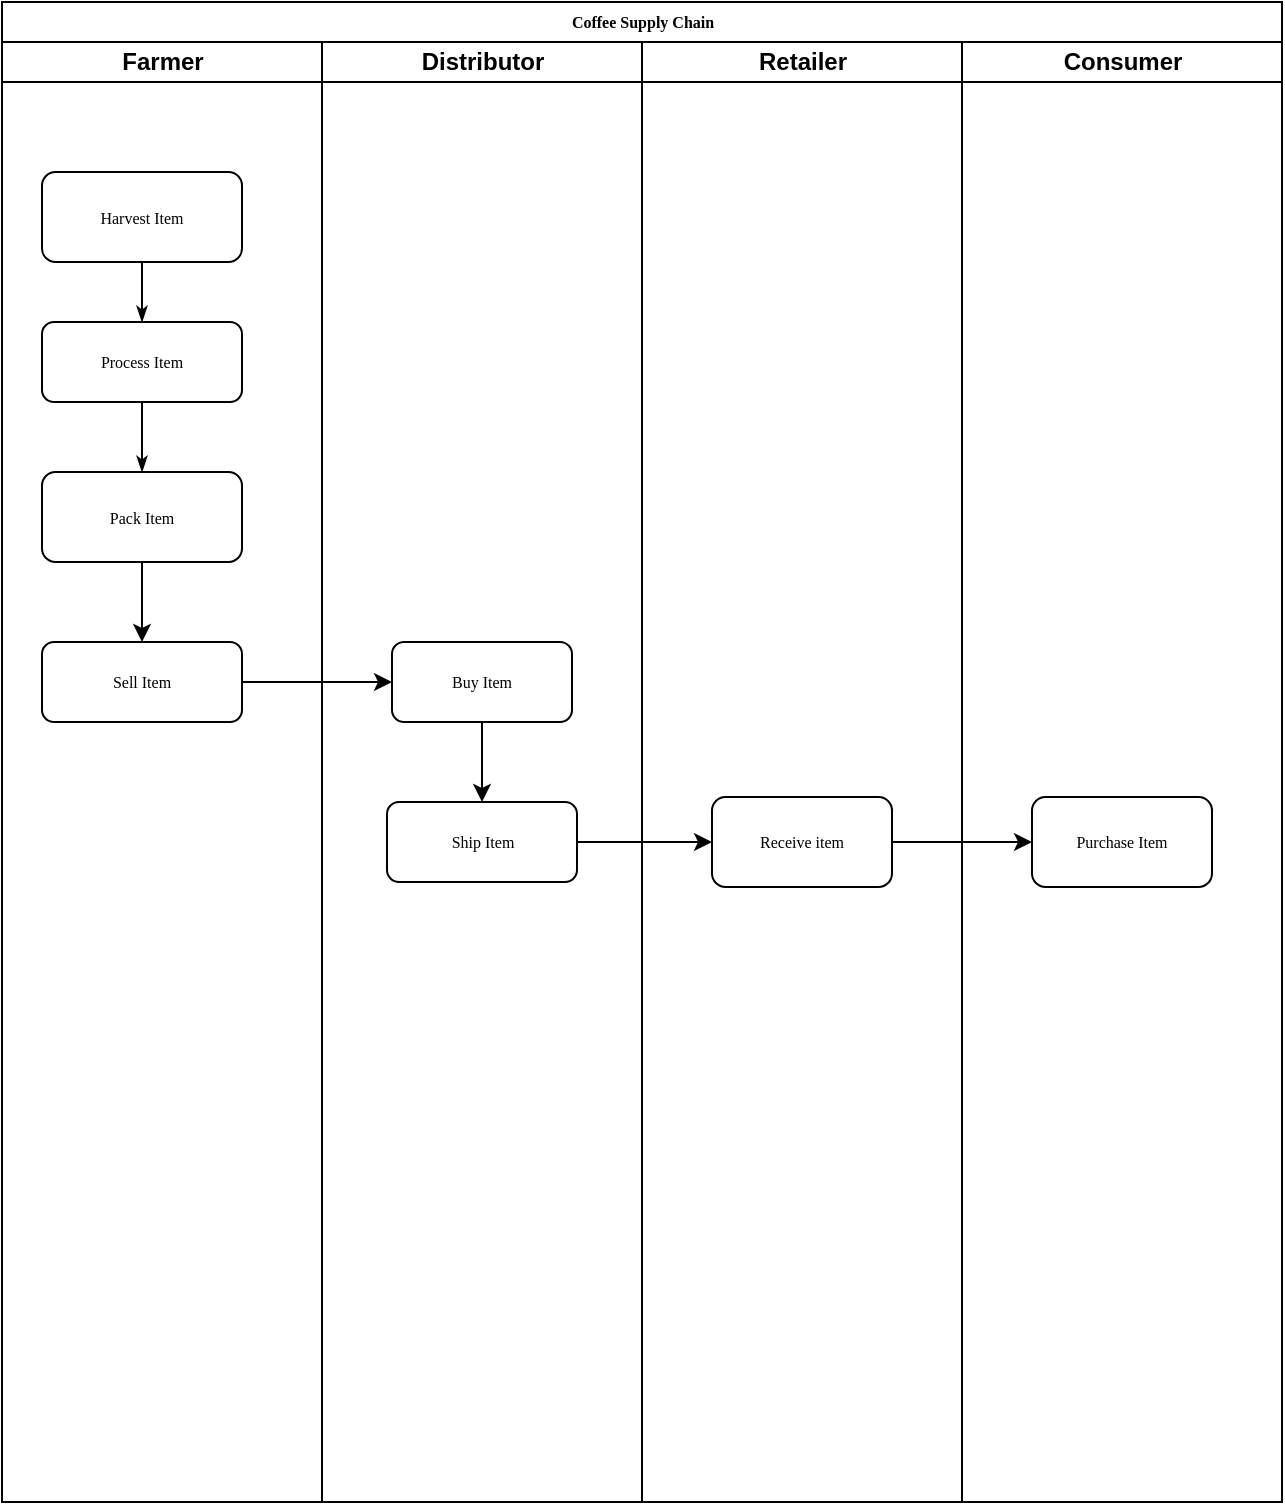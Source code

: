 <mxfile version="14.6.9" type="device"><diagram name="Page-1" id="74e2e168-ea6b-b213-b513-2b3c1d86103e"><mxGraphModel dx="1426" dy="826" grid="1" gridSize="10" guides="1" tooltips="1" connect="1" arrows="1" fold="1" page="1" pageScale="1" pageWidth="1100" pageHeight="850" background="#ffffff" math="0" shadow="0"><root><mxCell id="0"/><mxCell id="1" parent="0"/><mxCell id="77e6c97f196da883-1" value="Coffee Supply Chain" style="swimlane;html=1;childLayout=stackLayout;startSize=20;rounded=0;shadow=0;labelBackgroundColor=none;strokeWidth=1;fontFamily=Verdana;fontSize=8;align=center;" parent="1" vertex="1"><mxGeometry x="220" y="40" width="640" height="750" as="geometry"/></mxCell><mxCell id="77e6c97f196da883-2" value="Farmer" style="swimlane;html=1;startSize=20;" parent="77e6c97f196da883-1" vertex="1"><mxGeometry y="20" width="160" height="730" as="geometry"/></mxCell><mxCell id="77e6c97f196da883-8" value="Harvest Item" style="rounded=1;whiteSpace=wrap;html=1;shadow=0;labelBackgroundColor=none;strokeWidth=1;fontFamily=Verdana;fontSize=8;align=center;" parent="77e6c97f196da883-2" vertex="1"><mxGeometry x="20" y="65" width="100" height="45" as="geometry"/></mxCell><mxCell id="77e6c97f196da883-9" value="Pack Item" style="rounded=1;whiteSpace=wrap;html=1;shadow=0;labelBackgroundColor=none;strokeWidth=1;fontFamily=Verdana;fontSize=8;align=center;" parent="77e6c97f196da883-2" vertex="1"><mxGeometry x="20" y="215" width="100" height="45" as="geometry"/></mxCell><mxCell id="77e6c97f196da883-11" value="Process Item" style="rounded=1;whiteSpace=wrap;html=1;shadow=0;labelBackgroundColor=none;strokeWidth=1;fontFamily=Verdana;fontSize=8;align=center;" parent="77e6c97f196da883-2" vertex="1"><mxGeometry x="20" y="140" width="100" height="40" as="geometry"/></mxCell><mxCell id="77e6c97f196da883-26" style="edgeStyle=orthogonalEdgeStyle;rounded=1;html=1;labelBackgroundColor=none;startArrow=none;startFill=0;startSize=5;endArrow=classicThin;endFill=1;endSize=5;jettySize=auto;orthogonalLoop=1;strokeWidth=1;fontFamily=Verdana;fontSize=8" parent="77e6c97f196da883-2" source="77e6c97f196da883-8" target="77e6c97f196da883-11" edge="1"><mxGeometry relative="1" as="geometry"/></mxCell><mxCell id="77e6c97f196da883-27" style="edgeStyle=orthogonalEdgeStyle;rounded=1;html=1;labelBackgroundColor=none;startArrow=none;startFill=0;startSize=5;endArrow=classicThin;endFill=1;endSize=5;jettySize=auto;orthogonalLoop=1;strokeWidth=1;fontFamily=Verdana;fontSize=8;exitX=0.5;exitY=1;exitDx=0;exitDy=0;" parent="77e6c97f196da883-2" source="77e6c97f196da883-11" target="77e6c97f196da883-9" edge="1"><mxGeometry relative="1" as="geometry"><Array as="points"/><mxPoint x="70" y="200" as="sourcePoint"/></mxGeometry></mxCell><mxCell id="plCz99yT0h0CfeB1p6EN-19" value="Sell Item" style="whiteSpace=wrap;html=1;rounded=1;shadow=0;fontFamily=Verdana;fontSize=8;strokeWidth=1;" vertex="1" parent="77e6c97f196da883-2"><mxGeometry x="20" y="300" width="100" height="40" as="geometry"/></mxCell><mxCell id="plCz99yT0h0CfeB1p6EN-20" value="" style="edgeStyle=orthogonalEdgeStyle;rounded=0;orthogonalLoop=1;jettySize=auto;html=1;" edge="1" parent="77e6c97f196da883-2" source="77e6c97f196da883-9" target="plCz99yT0h0CfeB1p6EN-19"><mxGeometry relative="1" as="geometry"/></mxCell><mxCell id="77e6c97f196da883-3" value="Distributor" style="swimlane;html=1;startSize=20;" parent="77e6c97f196da883-1" vertex="1"><mxGeometry x="160" y="20" width="160" height="730" as="geometry"/></mxCell><mxCell id="plCz99yT0h0CfeB1p6EN-21" value="Buy Item" style="whiteSpace=wrap;html=1;rounded=1;shadow=0;fontFamily=Verdana;fontSize=8;strokeWidth=1;" vertex="1" parent="77e6c97f196da883-3"><mxGeometry x="35" y="300" width="90" height="40" as="geometry"/></mxCell><mxCell id="plCz99yT0h0CfeB1p6EN-23" value="Ship Item" style="whiteSpace=wrap;html=1;rounded=1;shadow=0;fontFamily=Verdana;fontSize=8;strokeWidth=1;" vertex="1" parent="77e6c97f196da883-3"><mxGeometry x="32.5" y="380" width="95" height="40" as="geometry"/></mxCell><mxCell id="plCz99yT0h0CfeB1p6EN-24" value="" style="edgeStyle=orthogonalEdgeStyle;rounded=0;orthogonalLoop=1;jettySize=auto;html=1;" edge="1" parent="77e6c97f196da883-3" source="plCz99yT0h0CfeB1p6EN-21" target="plCz99yT0h0CfeB1p6EN-23"><mxGeometry relative="1" as="geometry"/></mxCell><mxCell id="77e6c97f196da883-4" value="Retailer" style="swimlane;html=1;startSize=20;" parent="77e6c97f196da883-1" vertex="1"><mxGeometry x="320" y="20" width="160" height="730" as="geometry"/></mxCell><mxCell id="plCz99yT0h0CfeB1p6EN-25" value="Receive item" style="whiteSpace=wrap;html=1;rounded=1;shadow=0;fontFamily=Verdana;fontSize=8;strokeWidth=1;" vertex="1" parent="77e6c97f196da883-4"><mxGeometry x="35" y="377.5" width="90" height="45" as="geometry"/></mxCell><mxCell id="77e6c97f196da883-5" value="Consumer" style="swimlane;html=1;startSize=20;" parent="77e6c97f196da883-1" vertex="1"><mxGeometry x="480" y="20" width="160" height="730" as="geometry"/></mxCell><mxCell id="plCz99yT0h0CfeB1p6EN-27" value="Purchase Item" style="whiteSpace=wrap;html=1;rounded=1;shadow=0;fontFamily=Verdana;fontSize=8;strokeWidth=1;" vertex="1" parent="77e6c97f196da883-5"><mxGeometry x="35" y="377.5" width="90" height="45" as="geometry"/></mxCell><mxCell id="plCz99yT0h0CfeB1p6EN-22" value="" style="edgeStyle=orthogonalEdgeStyle;rounded=0;orthogonalLoop=1;jettySize=auto;html=1;" edge="1" parent="77e6c97f196da883-1" source="plCz99yT0h0CfeB1p6EN-19" target="plCz99yT0h0CfeB1p6EN-21"><mxGeometry relative="1" as="geometry"/></mxCell><mxCell id="plCz99yT0h0CfeB1p6EN-26" value="" style="edgeStyle=orthogonalEdgeStyle;rounded=0;orthogonalLoop=1;jettySize=auto;html=1;" edge="1" parent="77e6c97f196da883-1" source="plCz99yT0h0CfeB1p6EN-23" target="plCz99yT0h0CfeB1p6EN-25"><mxGeometry relative="1" as="geometry"/></mxCell><mxCell id="plCz99yT0h0CfeB1p6EN-28" value="" style="edgeStyle=orthogonalEdgeStyle;rounded=0;orthogonalLoop=1;jettySize=auto;html=1;" edge="1" parent="77e6c97f196da883-1" source="plCz99yT0h0CfeB1p6EN-25" target="plCz99yT0h0CfeB1p6EN-27"><mxGeometry relative="1" as="geometry"/></mxCell></root></mxGraphModel></diagram></mxfile>